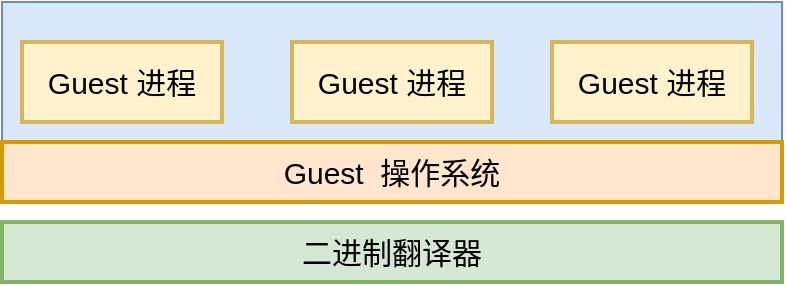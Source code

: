 <mxfile version="17.4.2" type="device"><diagram id="6A33YNNAumB7MYZeX0kF" name="第 1 页"><mxGraphModel dx="1102" dy="1025" grid="1" gridSize="10" guides="1" tooltips="1" connect="1" arrows="1" fold="1" page="1" pageScale="1" pageWidth="1169" pageHeight="827" math="0" shadow="0"><root><mxCell id="0"/><mxCell id="1" parent="0"/><mxCell id="Ow_WIXItOcsbwUhfGyvj-1" value="" style="rounded=0;whiteSpace=wrap;html=1;fillColor=#dae8fc;strokeColor=#6c8ebf;" parent="1" vertex="1"><mxGeometry x="210" y="360" width="390" height="100" as="geometry"/></mxCell><mxCell id="HFxFIARsH69i7TdEn2C6-2" value="Guest&amp;nbsp; 操作系统" style="rounded=0;whiteSpace=wrap;html=1;fillColor=#ffe6cc;strokeColor=#d79b00;fontSize=15;strokeWidth=2;glass=0;sketch=0;shadow=0;" parent="1" vertex="1"><mxGeometry x="210" y="430" width="390" height="30" as="geometry"/></mxCell><mxCell id="n9rl7RwZf-Ijfp5aPGUd-3" value="二进制翻译器" style="text;html=1;strokeColor=#82b366;fillColor=#d5e8d4;align=center;verticalAlign=middle;whiteSpace=wrap;rounded=0;fontSize=15;strokeWidth=2;glass=0;sketch=0;shadow=0;" parent="1" vertex="1"><mxGeometry x="210" y="470" width="390" height="30" as="geometry"/></mxCell><mxCell id="PZL-_rJ3jKsXD2xdF3pr-1" value="Guest 进程" style="rounded=0;whiteSpace=wrap;html=1;fillColor=#fff2cc;strokeColor=#d6b656;fontSize=15;strokeWidth=2;glass=0;sketch=0;shadow=0;" parent="1" vertex="1"><mxGeometry x="355" y="380" width="100" height="40" as="geometry"/></mxCell><mxCell id="PZL-_rJ3jKsXD2xdF3pr-3" value="Guest 进程" style="rounded=0;whiteSpace=wrap;html=1;fillColor=#fff2cc;strokeColor=#d6b656;fontSize=15;strokeWidth=2;glass=0;sketch=0;shadow=0;" parent="1" vertex="1"><mxGeometry x="485" y="380" width="100" height="40" as="geometry"/></mxCell><mxCell id="PZL-_rJ3jKsXD2xdF3pr-4" value="Guest 进程" style="rounded=0;whiteSpace=wrap;html=1;fillColor=#fff2cc;strokeColor=#d6b656;fontSize=15;strokeWidth=2;glass=0;sketch=0;shadow=0;" parent="1" vertex="1"><mxGeometry x="220" y="380" width="100" height="40" as="geometry"/></mxCell></root></mxGraphModel></diagram></mxfile>